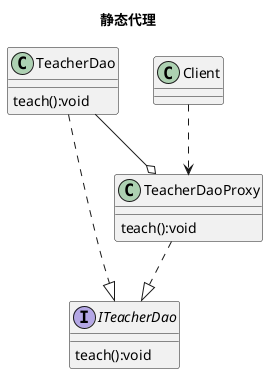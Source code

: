 @startuml
title:静态代理
class TeacherDao{
    teach():void
}

class Client

interface  ITeacherDao{
    teach():void
}

TeacherDao ..|> ITeacherDao
class TeacherDaoProxy{
    teach():void
}

TeacherDaoProxy ..|> ITeacherDao

TeacherDao --o TeacherDaoProxy
Client ..> TeacherDaoProxy

@enduml